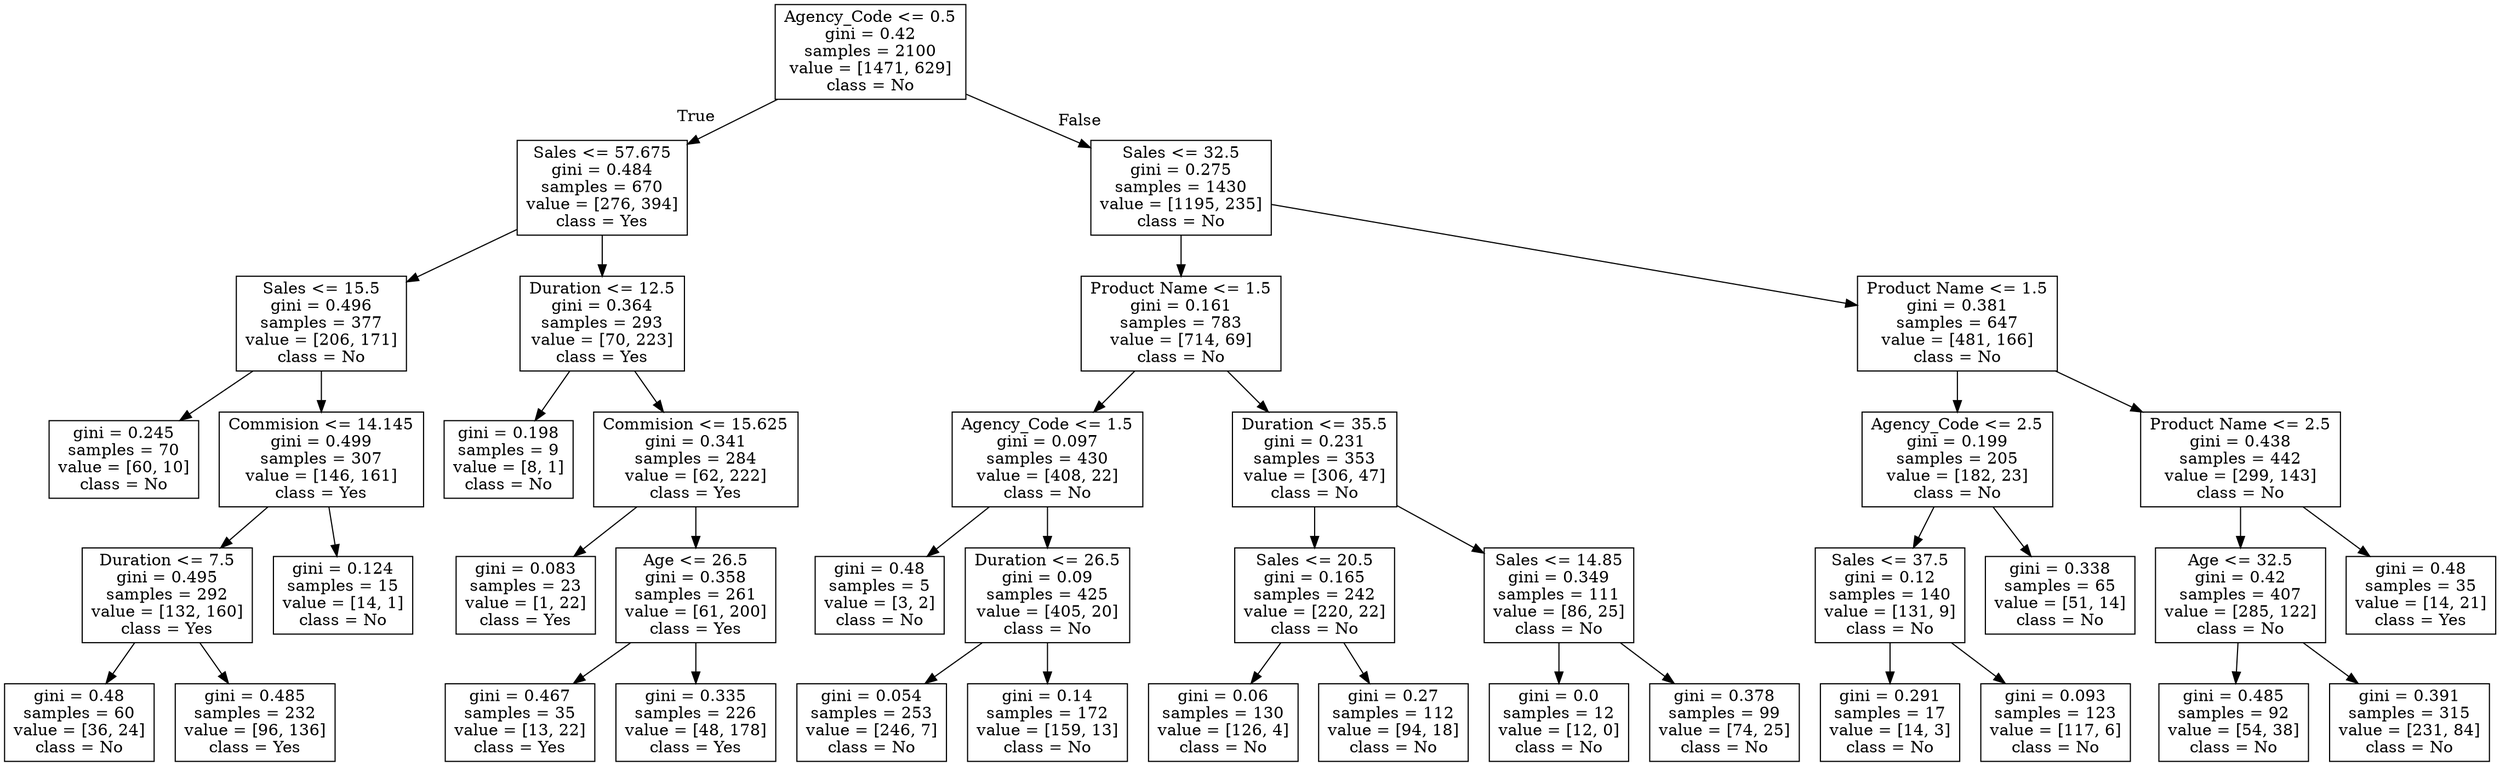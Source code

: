 digraph Tree {
node [shape=box] ;
0 [label="Agency_Code <= 0.5\ngini = 0.42\nsamples = 2100\nvalue = [1471, 629]\nclass = No"] ;
1 [label="Sales <= 57.675\ngini = 0.484\nsamples = 670\nvalue = [276, 394]\nclass = Yes"] ;
0 -> 1 [labeldistance=2.5, labelangle=45, headlabel="True"] ;
2 [label="Sales <= 15.5\ngini = 0.496\nsamples = 377\nvalue = [206, 171]\nclass = No"] ;
1 -> 2 ;
3 [label="gini = 0.245\nsamples = 70\nvalue = [60, 10]\nclass = No"] ;
2 -> 3 ;
4 [label="Commision <= 14.145\ngini = 0.499\nsamples = 307\nvalue = [146, 161]\nclass = Yes"] ;
2 -> 4 ;
5 [label="Duration <= 7.5\ngini = 0.495\nsamples = 292\nvalue = [132, 160]\nclass = Yes"] ;
4 -> 5 ;
6 [label="gini = 0.48\nsamples = 60\nvalue = [36, 24]\nclass = No"] ;
5 -> 6 ;
7 [label="gini = 0.485\nsamples = 232\nvalue = [96, 136]\nclass = Yes"] ;
5 -> 7 ;
8 [label="gini = 0.124\nsamples = 15\nvalue = [14, 1]\nclass = No"] ;
4 -> 8 ;
9 [label="Duration <= 12.5\ngini = 0.364\nsamples = 293\nvalue = [70, 223]\nclass = Yes"] ;
1 -> 9 ;
10 [label="gini = 0.198\nsamples = 9\nvalue = [8, 1]\nclass = No"] ;
9 -> 10 ;
11 [label="Commision <= 15.625\ngini = 0.341\nsamples = 284\nvalue = [62, 222]\nclass = Yes"] ;
9 -> 11 ;
12 [label="gini = 0.083\nsamples = 23\nvalue = [1, 22]\nclass = Yes"] ;
11 -> 12 ;
13 [label="Age <= 26.5\ngini = 0.358\nsamples = 261\nvalue = [61, 200]\nclass = Yes"] ;
11 -> 13 ;
14 [label="gini = 0.467\nsamples = 35\nvalue = [13, 22]\nclass = Yes"] ;
13 -> 14 ;
15 [label="gini = 0.335\nsamples = 226\nvalue = [48, 178]\nclass = Yes"] ;
13 -> 15 ;
16 [label="Sales <= 32.5\ngini = 0.275\nsamples = 1430\nvalue = [1195, 235]\nclass = No"] ;
0 -> 16 [labeldistance=2.5, labelangle=-45, headlabel="False"] ;
17 [label="Product Name <= 1.5\ngini = 0.161\nsamples = 783\nvalue = [714, 69]\nclass = No"] ;
16 -> 17 ;
18 [label="Agency_Code <= 1.5\ngini = 0.097\nsamples = 430\nvalue = [408, 22]\nclass = No"] ;
17 -> 18 ;
19 [label="gini = 0.48\nsamples = 5\nvalue = [3, 2]\nclass = No"] ;
18 -> 19 ;
20 [label="Duration <= 26.5\ngini = 0.09\nsamples = 425\nvalue = [405, 20]\nclass = No"] ;
18 -> 20 ;
21 [label="gini = 0.054\nsamples = 253\nvalue = [246, 7]\nclass = No"] ;
20 -> 21 ;
22 [label="gini = 0.14\nsamples = 172\nvalue = [159, 13]\nclass = No"] ;
20 -> 22 ;
23 [label="Duration <= 35.5\ngini = 0.231\nsamples = 353\nvalue = [306, 47]\nclass = No"] ;
17 -> 23 ;
24 [label="Sales <= 20.5\ngini = 0.165\nsamples = 242\nvalue = [220, 22]\nclass = No"] ;
23 -> 24 ;
25 [label="gini = 0.06\nsamples = 130\nvalue = [126, 4]\nclass = No"] ;
24 -> 25 ;
26 [label="gini = 0.27\nsamples = 112\nvalue = [94, 18]\nclass = No"] ;
24 -> 26 ;
27 [label="Sales <= 14.85\ngini = 0.349\nsamples = 111\nvalue = [86, 25]\nclass = No"] ;
23 -> 27 ;
28 [label="gini = 0.0\nsamples = 12\nvalue = [12, 0]\nclass = No"] ;
27 -> 28 ;
29 [label="gini = 0.378\nsamples = 99\nvalue = [74, 25]\nclass = No"] ;
27 -> 29 ;
30 [label="Product Name <= 1.5\ngini = 0.381\nsamples = 647\nvalue = [481, 166]\nclass = No"] ;
16 -> 30 ;
31 [label="Agency_Code <= 2.5\ngini = 0.199\nsamples = 205\nvalue = [182, 23]\nclass = No"] ;
30 -> 31 ;
32 [label="Sales <= 37.5\ngini = 0.12\nsamples = 140\nvalue = [131, 9]\nclass = No"] ;
31 -> 32 ;
33 [label="gini = 0.291\nsamples = 17\nvalue = [14, 3]\nclass = No"] ;
32 -> 33 ;
34 [label="gini = 0.093\nsamples = 123\nvalue = [117, 6]\nclass = No"] ;
32 -> 34 ;
35 [label="gini = 0.338\nsamples = 65\nvalue = [51, 14]\nclass = No"] ;
31 -> 35 ;
36 [label="Product Name <= 2.5\ngini = 0.438\nsamples = 442\nvalue = [299, 143]\nclass = No"] ;
30 -> 36 ;
37 [label="Age <= 32.5\ngini = 0.42\nsamples = 407\nvalue = [285, 122]\nclass = No"] ;
36 -> 37 ;
38 [label="gini = 0.485\nsamples = 92\nvalue = [54, 38]\nclass = No"] ;
37 -> 38 ;
39 [label="gini = 0.391\nsamples = 315\nvalue = [231, 84]\nclass = No"] ;
37 -> 39 ;
40 [label="gini = 0.48\nsamples = 35\nvalue = [14, 21]\nclass = Yes"] ;
36 -> 40 ;
}
